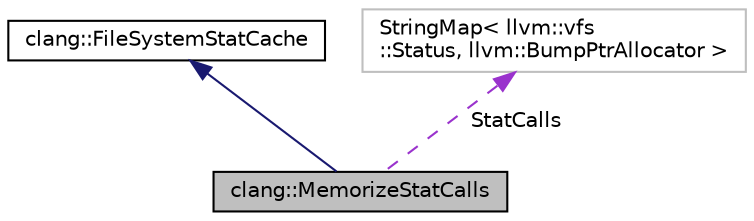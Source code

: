 digraph "clang::MemorizeStatCalls"
{
 // LATEX_PDF_SIZE
  bgcolor="transparent";
  edge [fontname="Helvetica",fontsize="10",labelfontname="Helvetica",labelfontsize="10"];
  node [fontname="Helvetica",fontsize="10",shape=record];
  Node1 [label="clang::MemorizeStatCalls",height=0.2,width=0.4,color="black", fillcolor="grey75", style="filled", fontcolor="black",tooltip="A stat \"cache\" that can be used by FileManager to keep track of the results of stat() calls that occu..."];
  Node2 -> Node1 [dir="back",color="midnightblue",fontsize="10",style="solid",fontname="Helvetica"];
  Node2 [label="clang::FileSystemStatCache",height=0.2,width=0.4,color="black",URL="$classclang_1_1FileSystemStatCache.html",tooltip="Abstract interface for introducing a FileManager cache for 'stat' system calls, which is used by prec..."];
  Node3 -> Node1 [dir="back",color="darkorchid3",fontsize="10",style="dashed",label=" StatCalls" ,fontname="Helvetica"];
  Node3 [label="StringMap\< llvm::vfs\l::Status, llvm::BumpPtrAllocator \>",height=0.2,width=0.4,color="grey75",tooltip=" "];
}
